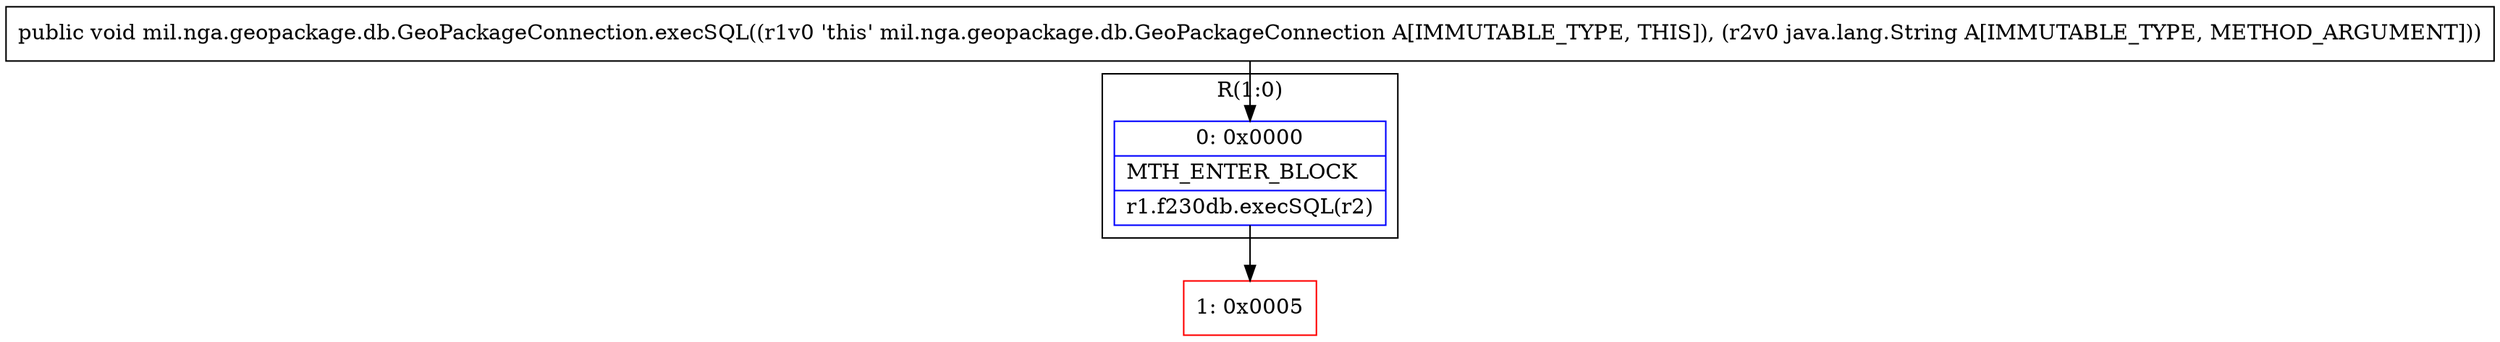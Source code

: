 digraph "CFG formil.nga.geopackage.db.GeoPackageConnection.execSQL(Ljava\/lang\/String;)V" {
subgraph cluster_Region_1197045925 {
label = "R(1:0)";
node [shape=record,color=blue];
Node_0 [shape=record,label="{0\:\ 0x0000|MTH_ENTER_BLOCK\l|r1.f230db.execSQL(r2)\l}"];
}
Node_1 [shape=record,color=red,label="{1\:\ 0x0005}"];
MethodNode[shape=record,label="{public void mil.nga.geopackage.db.GeoPackageConnection.execSQL((r1v0 'this' mil.nga.geopackage.db.GeoPackageConnection A[IMMUTABLE_TYPE, THIS]), (r2v0 java.lang.String A[IMMUTABLE_TYPE, METHOD_ARGUMENT])) }"];
MethodNode -> Node_0;
Node_0 -> Node_1;
}

